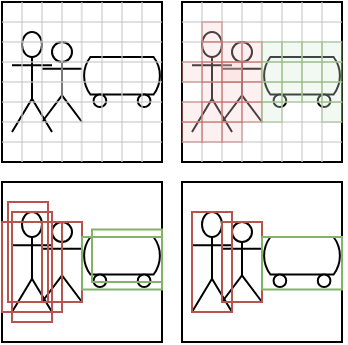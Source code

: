<mxfile version="22.1.16" type="device">
  <diagram name="Strona-1" id="g4nWCdf57Gnb7oqiX9_U">
    <mxGraphModel dx="335" dy="193" grid="1" gridSize="10" guides="1" tooltips="1" connect="1" arrows="1" fold="1" page="1" pageScale="1" pageWidth="827" pageHeight="1169" math="0" shadow="0">
      <root>
        <mxCell id="0" />
        <mxCell id="1" parent="0" />
        <mxCell id="iTxVIf8KStA0Y9HTmnBT-1" value="" style="whiteSpace=wrap;html=1;aspect=fixed;" vertex="1" parent="1">
          <mxGeometry x="80" y="240" width="80" height="80" as="geometry" />
        </mxCell>
        <mxCell id="iTxVIf8KStA0Y9HTmnBT-39" value="" style="shape=umlActor;verticalLabelPosition=bottom;verticalAlign=top;html=1;outlineConnect=0;" vertex="1" parent="1">
          <mxGeometry x="85" y="255" width="20" height="50" as="geometry" />
        </mxCell>
        <mxCell id="iTxVIf8KStA0Y9HTmnBT-42" value="" style="shape=umlActor;verticalLabelPosition=bottom;verticalAlign=top;html=1;outlineConnect=0;" vertex="1" parent="1">
          <mxGeometry x="100" y="260" width="20" height="40" as="geometry" />
        </mxCell>
        <mxCell id="iTxVIf8KStA0Y9HTmnBT-44" value="" style="verticalLabelPosition=bottom;outlineConnect=0;align=center;dashed=0;html=1;verticalAlign=top;shape=mxgraph.pid.misc.tank_car,_tank_wagon;" vertex="1" parent="1">
          <mxGeometry x="120" y="267.5" width="40" height="25" as="geometry" />
        </mxCell>
        <mxCell id="iTxVIf8KStA0Y9HTmnBT-38" value="" style="group;strokeWidth=0.5;opacity=40;" vertex="1" connectable="0" parent="1">
          <mxGeometry x="79.995" y="240" width="80.005" height="80" as="geometry" />
        </mxCell>
        <mxCell id="iTxVIf8KStA0Y9HTmnBT-24" value="" style="endArrow=none;html=1;rounded=0;fillColor=#f5f5f5;strokeColor=#CCCCCC;opacity=60;" edge="1" parent="iTxVIf8KStA0Y9HTmnBT-38">
          <mxGeometry width="50" height="50" relative="1" as="geometry">
            <mxPoint x="80.005" y="10" as="sourcePoint" />
            <mxPoint y="10" as="targetPoint" />
          </mxGeometry>
        </mxCell>
        <mxCell id="iTxVIf8KStA0Y9HTmnBT-25" value="" style="endArrow=none;html=1;rounded=0;fillColor=#f5f5f5;strokeColor=#CCCCCC;opacity=60;" edge="1" parent="iTxVIf8KStA0Y9HTmnBT-38">
          <mxGeometry width="50" height="50" relative="1" as="geometry">
            <mxPoint x="70.005" y="80" as="sourcePoint" />
            <mxPoint x="70.005" as="targetPoint" />
          </mxGeometry>
        </mxCell>
        <mxCell id="iTxVIf8KStA0Y9HTmnBT-26" value="" style="endArrow=none;html=1;rounded=0;fillColor=#f5f5f5;strokeColor=#CCCCCC;strokeWidth=1;opacity=60;" edge="1" parent="iTxVIf8KStA0Y9HTmnBT-38">
          <mxGeometry width="50" height="50" relative="1" as="geometry">
            <mxPoint x="60.005" y="80" as="sourcePoint" />
            <mxPoint x="60.005" as="targetPoint" />
          </mxGeometry>
        </mxCell>
        <mxCell id="iTxVIf8KStA0Y9HTmnBT-27" value="" style="endArrow=none;html=1;rounded=0;fillColor=#f5f5f5;strokeColor=#CCCCCC;opacity=60;" edge="1" parent="iTxVIf8KStA0Y9HTmnBT-38">
          <mxGeometry width="50" height="50" relative="1" as="geometry">
            <mxPoint x="50.005" y="80" as="sourcePoint" />
            <mxPoint x="50.005" as="targetPoint" />
          </mxGeometry>
        </mxCell>
        <mxCell id="iTxVIf8KStA0Y9HTmnBT-28" value="" style="endArrow=none;html=1;rounded=0;fillColor=#f5f5f5;strokeColor=#CCCCCC;opacity=60;" edge="1" parent="iTxVIf8KStA0Y9HTmnBT-38">
          <mxGeometry width="50" height="50" relative="1" as="geometry">
            <mxPoint x="39.885" y="80" as="sourcePoint" />
            <mxPoint x="39.885" as="targetPoint" />
          </mxGeometry>
        </mxCell>
        <mxCell id="iTxVIf8KStA0Y9HTmnBT-29" value="" style="endArrow=none;html=1;rounded=0;fillColor=#f5f5f5;strokeColor=#CCCCCC;opacity=60;" edge="1" parent="iTxVIf8KStA0Y9HTmnBT-38">
          <mxGeometry width="50" height="50" relative="1" as="geometry">
            <mxPoint x="30.005" y="80" as="sourcePoint" />
            <mxPoint x="30.005" as="targetPoint" />
          </mxGeometry>
        </mxCell>
        <mxCell id="iTxVIf8KStA0Y9HTmnBT-30" value="" style="endArrow=none;html=1;rounded=0;fillColor=#f5f5f5;strokeColor=#CCCCCC;opacity=60;" edge="1" parent="iTxVIf8KStA0Y9HTmnBT-38">
          <mxGeometry width="50" height="50" relative="1" as="geometry">
            <mxPoint x="20.005" y="80" as="sourcePoint" />
            <mxPoint x="20.005" as="targetPoint" />
          </mxGeometry>
        </mxCell>
        <mxCell id="iTxVIf8KStA0Y9HTmnBT-31" value="" style="endArrow=none;html=1;rounded=0;fillColor=#f5f5f5;strokeColor=#CCCCCC;opacity=60;" edge="1" parent="iTxVIf8KStA0Y9HTmnBT-38">
          <mxGeometry width="50" height="50" relative="1" as="geometry">
            <mxPoint x="10.005" y="80" as="sourcePoint" />
            <mxPoint x="10.005" as="targetPoint" />
          </mxGeometry>
        </mxCell>
        <mxCell id="iTxVIf8KStA0Y9HTmnBT-32" value="" style="endArrow=none;html=1;rounded=0;fillColor=#f5f5f5;strokeColor=#CCCCCC;opacity=60;" edge="1" parent="iTxVIf8KStA0Y9HTmnBT-38">
          <mxGeometry width="50" height="50" relative="1" as="geometry">
            <mxPoint x="80.005" y="20" as="sourcePoint" />
            <mxPoint y="20" as="targetPoint" />
          </mxGeometry>
        </mxCell>
        <mxCell id="iTxVIf8KStA0Y9HTmnBT-33" value="" style="endArrow=none;html=1;rounded=0;fillColor=#f5f5f5;strokeColor=#CCCCCC;opacity=60;" edge="1" parent="iTxVIf8KStA0Y9HTmnBT-38">
          <mxGeometry width="50" height="50" relative="1" as="geometry">
            <mxPoint x="80.005" y="30" as="sourcePoint" />
            <mxPoint y="30" as="targetPoint" />
          </mxGeometry>
        </mxCell>
        <mxCell id="iTxVIf8KStA0Y9HTmnBT-34" value="" style="endArrow=none;html=1;rounded=0;fillColor=#f5f5f5;strokeColor=#CCCCCC;opacity=60;" edge="1" parent="iTxVIf8KStA0Y9HTmnBT-38">
          <mxGeometry width="50" height="50" relative="1" as="geometry">
            <mxPoint x="80.005" y="40" as="sourcePoint" />
            <mxPoint y="40" as="targetPoint" />
          </mxGeometry>
        </mxCell>
        <mxCell id="iTxVIf8KStA0Y9HTmnBT-35" value="" style="endArrow=none;html=1;rounded=0;fillColor=#f5f5f5;strokeColor=#CCCCCC;opacity=60;" edge="1" parent="iTxVIf8KStA0Y9HTmnBT-38">
          <mxGeometry width="50" height="50" relative="1" as="geometry">
            <mxPoint x="80.005" y="50" as="sourcePoint" />
            <mxPoint y="50" as="targetPoint" />
          </mxGeometry>
        </mxCell>
        <mxCell id="iTxVIf8KStA0Y9HTmnBT-36" value="" style="endArrow=none;html=1;rounded=0;fillColor=#f5f5f5;strokeColor=#CCCCCC;opacity=60;" edge="1" parent="iTxVIf8KStA0Y9HTmnBT-38">
          <mxGeometry width="50" height="50" relative="1" as="geometry">
            <mxPoint x="80.005" y="60" as="sourcePoint" />
            <mxPoint y="60" as="targetPoint" />
          </mxGeometry>
        </mxCell>
        <mxCell id="iTxVIf8KStA0Y9HTmnBT-37" value="" style="endArrow=none;html=1;rounded=0;fillColor=#f5f5f5;strokeColor=#CCCCCC;opacity=60;" edge="1" parent="iTxVIf8KStA0Y9HTmnBT-38">
          <mxGeometry width="50" height="50" relative="1" as="geometry">
            <mxPoint x="80.005" y="70" as="sourcePoint" />
            <mxPoint y="70" as="targetPoint" />
          </mxGeometry>
        </mxCell>
        <mxCell id="iTxVIf8KStA0Y9HTmnBT-45" value="" style="whiteSpace=wrap;html=1;aspect=fixed;" vertex="1" parent="1">
          <mxGeometry x="170" y="240" width="80" height="80" as="geometry" />
        </mxCell>
        <mxCell id="iTxVIf8KStA0Y9HTmnBT-46" value="" style="shape=umlActor;verticalLabelPosition=bottom;verticalAlign=top;html=1;outlineConnect=0;" vertex="1" parent="1">
          <mxGeometry x="175" y="255" width="20" height="50" as="geometry" />
        </mxCell>
        <mxCell id="iTxVIf8KStA0Y9HTmnBT-47" value="" style="shape=umlActor;verticalLabelPosition=bottom;verticalAlign=top;html=1;outlineConnect=0;" vertex="1" parent="1">
          <mxGeometry x="190" y="260" width="20" height="40" as="geometry" />
        </mxCell>
        <mxCell id="iTxVIf8KStA0Y9HTmnBT-48" value="" style="verticalLabelPosition=bottom;outlineConnect=0;align=center;dashed=0;html=1;verticalAlign=top;shape=mxgraph.pid.misc.tank_car,_tank_wagon;" vertex="1" parent="1">
          <mxGeometry x="210" y="267.5" width="40" height="25" as="geometry" />
        </mxCell>
        <mxCell id="iTxVIf8KStA0Y9HTmnBT-49" value="" style="group;strokeWidth=0.5;opacity=40;" vertex="1" connectable="0" parent="1">
          <mxGeometry x="169.995" y="240" width="80.005" height="80" as="geometry" />
        </mxCell>
        <mxCell id="iTxVIf8KStA0Y9HTmnBT-50" value="" style="endArrow=none;html=1;rounded=0;fillColor=#f5f5f5;strokeColor=#CCCCCC;opacity=60;" edge="1" parent="iTxVIf8KStA0Y9HTmnBT-49">
          <mxGeometry width="50" height="50" relative="1" as="geometry">
            <mxPoint x="80.005" y="10" as="sourcePoint" />
            <mxPoint y="10" as="targetPoint" />
          </mxGeometry>
        </mxCell>
        <mxCell id="iTxVIf8KStA0Y9HTmnBT-51" value="" style="endArrow=none;html=1;rounded=0;fillColor=#f5f5f5;strokeColor=#CCCCCC;opacity=60;" edge="1" parent="iTxVIf8KStA0Y9HTmnBT-49">
          <mxGeometry width="50" height="50" relative="1" as="geometry">
            <mxPoint x="70.005" y="80" as="sourcePoint" />
            <mxPoint x="70.005" as="targetPoint" />
          </mxGeometry>
        </mxCell>
        <mxCell id="iTxVIf8KStA0Y9HTmnBT-52" value="" style="endArrow=none;html=1;rounded=0;fillColor=#f5f5f5;strokeColor=#CCCCCC;strokeWidth=1;opacity=60;" edge="1" parent="iTxVIf8KStA0Y9HTmnBT-49">
          <mxGeometry width="50" height="50" relative="1" as="geometry">
            <mxPoint x="60.005" y="80" as="sourcePoint" />
            <mxPoint x="60.005" as="targetPoint" />
          </mxGeometry>
        </mxCell>
        <mxCell id="iTxVIf8KStA0Y9HTmnBT-53" value="" style="endArrow=none;html=1;rounded=0;fillColor=#f5f5f5;strokeColor=#CCCCCC;opacity=60;" edge="1" parent="iTxVIf8KStA0Y9HTmnBT-49">
          <mxGeometry width="50" height="50" relative="1" as="geometry">
            <mxPoint x="50.005" y="80" as="sourcePoint" />
            <mxPoint x="50.005" as="targetPoint" />
          </mxGeometry>
        </mxCell>
        <mxCell id="iTxVIf8KStA0Y9HTmnBT-54" value="" style="endArrow=none;html=1;rounded=0;fillColor=#f5f5f5;strokeColor=#CCCCCC;opacity=60;" edge="1" parent="iTxVIf8KStA0Y9HTmnBT-49">
          <mxGeometry width="50" height="50" relative="1" as="geometry">
            <mxPoint x="39.885" y="80" as="sourcePoint" />
            <mxPoint x="39.885" as="targetPoint" />
          </mxGeometry>
        </mxCell>
        <mxCell id="iTxVIf8KStA0Y9HTmnBT-55" value="" style="endArrow=none;html=1;rounded=0;fillColor=#f5f5f5;strokeColor=#CCCCCC;opacity=60;" edge="1" parent="iTxVIf8KStA0Y9HTmnBT-49">
          <mxGeometry width="50" height="50" relative="1" as="geometry">
            <mxPoint x="30.005" y="80" as="sourcePoint" />
            <mxPoint x="30.005" as="targetPoint" />
          </mxGeometry>
        </mxCell>
        <mxCell id="iTxVIf8KStA0Y9HTmnBT-56" value="" style="endArrow=none;html=1;rounded=0;fillColor=#f5f5f5;strokeColor=#CCCCCC;opacity=60;" edge="1" parent="iTxVIf8KStA0Y9HTmnBT-49">
          <mxGeometry width="50" height="50" relative="1" as="geometry">
            <mxPoint x="20.005" y="80" as="sourcePoint" />
            <mxPoint x="20.005" as="targetPoint" />
          </mxGeometry>
        </mxCell>
        <mxCell id="iTxVIf8KStA0Y9HTmnBT-57" value="" style="endArrow=none;html=1;rounded=0;fillColor=#f5f5f5;strokeColor=#CCCCCC;opacity=60;" edge="1" parent="iTxVIf8KStA0Y9HTmnBT-49">
          <mxGeometry width="50" height="50" relative="1" as="geometry">
            <mxPoint x="10.005" y="80" as="sourcePoint" />
            <mxPoint x="10.005" as="targetPoint" />
          </mxGeometry>
        </mxCell>
        <mxCell id="iTxVIf8KStA0Y9HTmnBT-58" value="" style="endArrow=none;html=1;rounded=0;fillColor=#f5f5f5;strokeColor=#CCCCCC;opacity=60;" edge="1" parent="iTxVIf8KStA0Y9HTmnBT-49">
          <mxGeometry width="50" height="50" relative="1" as="geometry">
            <mxPoint x="80.005" y="20" as="sourcePoint" />
            <mxPoint y="20" as="targetPoint" />
          </mxGeometry>
        </mxCell>
        <mxCell id="iTxVIf8KStA0Y9HTmnBT-59" value="" style="endArrow=none;html=1;rounded=0;fillColor=#f5f5f5;strokeColor=#CCCCCC;opacity=60;" edge="1" parent="iTxVIf8KStA0Y9HTmnBT-49">
          <mxGeometry width="50" height="50" relative="1" as="geometry">
            <mxPoint x="80.005" y="30" as="sourcePoint" />
            <mxPoint y="30" as="targetPoint" />
          </mxGeometry>
        </mxCell>
        <mxCell id="iTxVIf8KStA0Y9HTmnBT-60" value="" style="endArrow=none;html=1;rounded=0;fillColor=#f5f5f5;strokeColor=#CCCCCC;opacity=60;" edge="1" parent="iTxVIf8KStA0Y9HTmnBT-49">
          <mxGeometry width="50" height="50" relative="1" as="geometry">
            <mxPoint x="80.005" y="40" as="sourcePoint" />
            <mxPoint y="40" as="targetPoint" />
          </mxGeometry>
        </mxCell>
        <mxCell id="iTxVIf8KStA0Y9HTmnBT-61" value="" style="endArrow=none;html=1;rounded=0;fillColor=#f5f5f5;strokeColor=#CCCCCC;opacity=60;" edge="1" parent="iTxVIf8KStA0Y9HTmnBT-49">
          <mxGeometry width="50" height="50" relative="1" as="geometry">
            <mxPoint x="80.005" y="50" as="sourcePoint" />
            <mxPoint y="50" as="targetPoint" />
          </mxGeometry>
        </mxCell>
        <mxCell id="iTxVIf8KStA0Y9HTmnBT-62" value="" style="endArrow=none;html=1;rounded=0;fillColor=#f5f5f5;strokeColor=#CCCCCC;opacity=60;" edge="1" parent="iTxVIf8KStA0Y9HTmnBT-49">
          <mxGeometry width="50" height="50" relative="1" as="geometry">
            <mxPoint x="80.005" y="60" as="sourcePoint" />
            <mxPoint y="60" as="targetPoint" />
          </mxGeometry>
        </mxCell>
        <mxCell id="iTxVIf8KStA0Y9HTmnBT-63" value="" style="endArrow=none;html=1;rounded=0;fillColor=#f5f5f5;strokeColor=#CCCCCC;opacity=60;" edge="1" parent="iTxVIf8KStA0Y9HTmnBT-49">
          <mxGeometry width="50" height="50" relative="1" as="geometry">
            <mxPoint x="80.005" y="70" as="sourcePoint" />
            <mxPoint y="70" as="targetPoint" />
          </mxGeometry>
        </mxCell>
        <mxCell id="iTxVIf8KStA0Y9HTmnBT-66" value="" style="whiteSpace=wrap;html=1;aspect=fixed;fillColor=#f8cecc;strokeColor=#b85450;opacity=30;" vertex="1" parent="iTxVIf8KStA0Y9HTmnBT-49">
          <mxGeometry x="20.005" y="60" width="10" height="10" as="geometry" />
        </mxCell>
        <mxCell id="iTxVIf8KStA0Y9HTmnBT-68" value="" style="whiteSpace=wrap;html=1;aspect=fixed;fillColor=#f8cecc;strokeColor=#b85450;opacity=30;" vertex="1" parent="iTxVIf8KStA0Y9HTmnBT-49">
          <mxGeometry x="20.005" y="50" width="10" height="10" as="geometry" />
        </mxCell>
        <mxCell id="iTxVIf8KStA0Y9HTmnBT-78" value="" style="whiteSpace=wrap;html=1;aspect=fixed;fillColor=#f8cecc;strokeColor=#b85450;opacity=30;" vertex="1" parent="iTxVIf8KStA0Y9HTmnBT-49">
          <mxGeometry x="10.005" y="60" width="10" height="10" as="geometry" />
        </mxCell>
        <mxCell id="iTxVIf8KStA0Y9HTmnBT-64" value="" style="whiteSpace=wrap;html=1;aspect=fixed;fillColor=#f8cecc;strokeColor=#b85450;opacity=30;" vertex="1" parent="1">
          <mxGeometry x="170" y="300" width="10" height="10" as="geometry" />
        </mxCell>
        <mxCell id="iTxVIf8KStA0Y9HTmnBT-65" value="" style="whiteSpace=wrap;html=1;aspect=fixed;fillColor=#f8cecc;strokeColor=#b85450;opacity=30;" vertex="1" parent="1">
          <mxGeometry x="170" y="290" width="10" height="10" as="geometry" />
        </mxCell>
        <mxCell id="iTxVIf8KStA0Y9HTmnBT-67" value="" style="whiteSpace=wrap;html=1;aspect=fixed;fillColor=#f8cecc;strokeColor=#b85450;opacity=30;" vertex="1" parent="1">
          <mxGeometry x="200" y="290" width="10" height="10" as="geometry" />
        </mxCell>
        <mxCell id="iTxVIf8KStA0Y9HTmnBT-69" value="" style="whiteSpace=wrap;html=1;aspect=fixed;fillColor=#f8cecc;strokeColor=#b85450;opacity=30;" vertex="1" parent="1">
          <mxGeometry x="190" y="280" width="10" height="10" as="geometry" />
        </mxCell>
        <mxCell id="iTxVIf8KStA0Y9HTmnBT-71" value="" style="whiteSpace=wrap;html=1;aspect=fixed;fillColor=#f8cecc;strokeColor=#b85450;opacity=30;" vertex="1" parent="1">
          <mxGeometry x="180" y="250" width="10" height="10" as="geometry" />
        </mxCell>
        <mxCell id="iTxVIf8KStA0Y9HTmnBT-72" value="" style="whiteSpace=wrap;html=1;aspect=fixed;fillColor=#f8cecc;strokeColor=#b85450;opacity=30;" vertex="1" parent="1">
          <mxGeometry x="180" y="290" width="10" height="10" as="geometry" />
        </mxCell>
        <mxCell id="iTxVIf8KStA0Y9HTmnBT-73" value="" style="whiteSpace=wrap;html=1;aspect=fixed;fillColor=#f8cecc;strokeColor=#b85450;opacity=30;" vertex="1" parent="1">
          <mxGeometry x="180" y="280" width="10" height="10" as="geometry" />
        </mxCell>
        <mxCell id="iTxVIf8KStA0Y9HTmnBT-74" value="" style="whiteSpace=wrap;html=1;aspect=fixed;fillColor=#f8cecc;strokeColor=#b85450;opacity=30;" vertex="1" parent="1">
          <mxGeometry x="200" y="270" width="10" height="10" as="geometry" />
        </mxCell>
        <mxCell id="iTxVIf8KStA0Y9HTmnBT-75" value="" style="whiteSpace=wrap;html=1;aspect=fixed;fillColor=#f8cecc;strokeColor=#b85450;opacity=30;" vertex="1" parent="1">
          <mxGeometry x="190" y="270" width="10" height="10" as="geometry" />
        </mxCell>
        <mxCell id="iTxVIf8KStA0Y9HTmnBT-77" value="" style="whiteSpace=wrap;html=1;aspect=fixed;fillColor=#f8cecc;strokeColor=#b85450;opacity=30;" vertex="1" parent="1">
          <mxGeometry x="180" y="270" width="10" height="10" as="geometry" />
        </mxCell>
        <mxCell id="iTxVIf8KStA0Y9HTmnBT-79" value="" style="whiteSpace=wrap;html=1;aspect=fixed;fillColor=#f8cecc;strokeColor=#b85450;opacity=30;" vertex="1" parent="1">
          <mxGeometry x="170" y="270" width="10" height="10" as="geometry" />
        </mxCell>
        <mxCell id="iTxVIf8KStA0Y9HTmnBT-80" value="" style="whiteSpace=wrap;html=1;aspect=fixed;fillColor=#f8cecc;strokeColor=#b85450;opacity=30;" vertex="1" parent="1">
          <mxGeometry x="180" y="260" width="10" height="10" as="geometry" />
        </mxCell>
        <mxCell id="iTxVIf8KStA0Y9HTmnBT-81" value="" style="whiteSpace=wrap;html=1;aspect=fixed;fillColor=#f8cecc;strokeColor=#b85450;opacity=30;" vertex="1" parent="1">
          <mxGeometry x="190" y="270" width="10" height="10" as="geometry" />
        </mxCell>
        <mxCell id="iTxVIf8KStA0Y9HTmnBT-82" value="" style="whiteSpace=wrap;html=1;aspect=fixed;fillColor=#f8cecc;strokeColor=#b85450;opacity=30;" vertex="1" parent="1">
          <mxGeometry x="190" y="260" width="10" height="10" as="geometry" />
        </mxCell>
        <mxCell id="iTxVIf8KStA0Y9HTmnBT-83" value="" style="whiteSpace=wrap;html=1;aspect=fixed;fillColor=#f8cecc;strokeColor=#b85450;opacity=30;" vertex="1" parent="1">
          <mxGeometry x="200" y="260" width="10" height="10" as="geometry" />
        </mxCell>
        <mxCell id="iTxVIf8KStA0Y9HTmnBT-84" value="" style="whiteSpace=wrap;html=1;aspect=fixed;fillColor=#f8cecc;strokeColor=#b85450;opacity=30;" vertex="1" parent="1">
          <mxGeometry x="200" y="280" width="10" height="10" as="geometry" />
        </mxCell>
        <mxCell id="iTxVIf8KStA0Y9HTmnBT-85" value="" style="whiteSpace=wrap;html=1;aspect=fixed;fillColor=#d5e8d4;strokeColor=#82b366;opacity=30;" vertex="1" parent="1">
          <mxGeometry x="210" y="260" width="10" height="10" as="geometry" />
        </mxCell>
        <mxCell id="iTxVIf8KStA0Y9HTmnBT-89" value="" style="whiteSpace=wrap;html=1;aspect=fixed;fillColor=#d5e8d4;strokeColor=#82b366;opacity=30;" vertex="1" parent="1">
          <mxGeometry x="220" y="270" width="10" height="10" as="geometry" />
        </mxCell>
        <mxCell id="iTxVIf8KStA0Y9HTmnBT-90" value="" style="whiteSpace=wrap;html=1;aspect=fixed;fillColor=#d5e8d4;strokeColor=#82b366;opacity=30;" vertex="1" parent="1">
          <mxGeometry x="230" y="280" width="10" height="10" as="geometry" />
        </mxCell>
        <mxCell id="iTxVIf8KStA0Y9HTmnBT-91" value="" style="whiteSpace=wrap;html=1;aspect=fixed;fillColor=#d5e8d4;strokeColor=#82b366;opacity=30;" vertex="1" parent="1">
          <mxGeometry x="240" y="290" width="10" height="10" as="geometry" />
        </mxCell>
        <mxCell id="iTxVIf8KStA0Y9HTmnBT-92" value="" style="whiteSpace=wrap;html=1;aspect=fixed;fillColor=#d5e8d4;strokeColor=#82b366;opacity=30;" vertex="1" parent="1">
          <mxGeometry x="220" y="280" width="10" height="10" as="geometry" />
        </mxCell>
        <mxCell id="iTxVIf8KStA0Y9HTmnBT-93" value="" style="whiteSpace=wrap;html=1;aspect=fixed;fillColor=#d5e8d4;strokeColor=#82b366;opacity=30;" vertex="1" parent="1">
          <mxGeometry x="210" y="290" width="10" height="10" as="geometry" />
        </mxCell>
        <mxCell id="iTxVIf8KStA0Y9HTmnBT-94" value="" style="whiteSpace=wrap;html=1;aspect=fixed;fillColor=#d5e8d4;strokeColor=#82b366;opacity=30;" vertex="1" parent="1">
          <mxGeometry x="210" y="280" width="10" height="10" as="geometry" />
        </mxCell>
        <mxCell id="iTxVIf8KStA0Y9HTmnBT-95" value="" style="whiteSpace=wrap;html=1;aspect=fixed;fillColor=#d5e8d4;strokeColor=#82b366;opacity=30;" vertex="1" parent="1">
          <mxGeometry x="230" y="270" width="10" height="10" as="geometry" />
        </mxCell>
        <mxCell id="iTxVIf8KStA0Y9HTmnBT-96" value="" style="whiteSpace=wrap;html=1;aspect=fixed;fillColor=#d5e8d4;strokeColor=#82b366;opacity=30;" vertex="1" parent="1">
          <mxGeometry x="220" y="260" width="10" height="10" as="geometry" />
        </mxCell>
        <mxCell id="iTxVIf8KStA0Y9HTmnBT-97" value="" style="whiteSpace=wrap;html=1;aspect=fixed;fillColor=#d5e8d4;strokeColor=#82b366;opacity=30;" vertex="1" parent="1">
          <mxGeometry x="240" y="280" width="10" height="10" as="geometry" />
        </mxCell>
        <mxCell id="iTxVIf8KStA0Y9HTmnBT-98" value="" style="whiteSpace=wrap;html=1;aspect=fixed;fillColor=#d5e8d4;strokeColor=#82b366;opacity=30;" vertex="1" parent="1">
          <mxGeometry x="240" y="270" width="10" height="10" as="geometry" />
        </mxCell>
        <mxCell id="iTxVIf8KStA0Y9HTmnBT-99" value="" style="whiteSpace=wrap;html=1;aspect=fixed;fillColor=#d5e8d4;strokeColor=#82b366;opacity=30;" vertex="1" parent="1">
          <mxGeometry x="240" y="260" width="10" height="10" as="geometry" />
        </mxCell>
        <mxCell id="iTxVIf8KStA0Y9HTmnBT-100" value="" style="whiteSpace=wrap;html=1;aspect=fixed;fillColor=#d5e8d4;strokeColor=#82b366;opacity=30;" vertex="1" parent="1">
          <mxGeometry x="230" y="260" width="10" height="10" as="geometry" />
        </mxCell>
        <mxCell id="iTxVIf8KStA0Y9HTmnBT-103" value="" style="whiteSpace=wrap;html=1;aspect=fixed;" vertex="1" parent="1">
          <mxGeometry x="80" y="330" width="80" height="80" as="geometry" />
        </mxCell>
        <mxCell id="iTxVIf8KStA0Y9HTmnBT-104" value="" style="shape=umlActor;verticalLabelPosition=bottom;verticalAlign=top;html=1;outlineConnect=0;" vertex="1" parent="1">
          <mxGeometry x="85" y="345" width="20" height="50" as="geometry" />
        </mxCell>
        <mxCell id="iTxVIf8KStA0Y9HTmnBT-105" value="" style="shape=umlActor;verticalLabelPosition=bottom;verticalAlign=top;html=1;outlineConnect=0;" vertex="1" parent="1">
          <mxGeometry x="100" y="350" width="20" height="40" as="geometry" />
        </mxCell>
        <mxCell id="iTxVIf8KStA0Y9HTmnBT-106" value="" style="verticalLabelPosition=bottom;outlineConnect=0;align=center;dashed=0;html=1;verticalAlign=top;shape=mxgraph.pid.misc.tank_car,_tank_wagon;" vertex="1" parent="1">
          <mxGeometry x="120" y="357.5" width="40" height="25" as="geometry" />
        </mxCell>
        <mxCell id="iTxVIf8KStA0Y9HTmnBT-123" value="" style="rounded=0;whiteSpace=wrap;html=1;fillColor=none;strokeColor=#b85450;" vertex="1" parent="1">
          <mxGeometry x="100" y="350" width="20" height="40" as="geometry" />
        </mxCell>
        <mxCell id="iTxVIf8KStA0Y9HTmnBT-124" value="" style="rounded=0;whiteSpace=wrap;html=1;fillColor=none;strokeColor=#b85450;" vertex="1" parent="1">
          <mxGeometry x="83" y="340" width="20" height="50" as="geometry" />
        </mxCell>
        <mxCell id="iTxVIf8KStA0Y9HTmnBT-125" value="" style="rounded=0;whiteSpace=wrap;html=1;fillColor=none;strokeColor=#b85450;" vertex="1" parent="1">
          <mxGeometry x="80" y="350" width="30" height="45" as="geometry" />
        </mxCell>
        <mxCell id="iTxVIf8KStA0Y9HTmnBT-126" value="" style="whiteSpace=wrap;html=1;aspect=fixed;fillColor=#d5e8d4;strokeColor=#82b366;opacity=30;" vertex="1" parent="1">
          <mxGeometry x="210" y="270" width="10" height="10" as="geometry" />
        </mxCell>
        <mxCell id="iTxVIf8KStA0Y9HTmnBT-127" value="" style="rounded=0;whiteSpace=wrap;html=1;fillColor=none;strokeColor=#82b366;" vertex="1" parent="1">
          <mxGeometry x="125" y="353.75" width="35" height="26.25" as="geometry" />
        </mxCell>
        <mxCell id="iTxVIf8KStA0Y9HTmnBT-128" value="" style="rounded=0;whiteSpace=wrap;html=1;fillColor=none;strokeColor=#82b366;" vertex="1" parent="1">
          <mxGeometry x="120" y="357.5" width="40" height="26.25" as="geometry" />
        </mxCell>
        <mxCell id="iTxVIf8KStA0Y9HTmnBT-129" value="" style="rounded=0;whiteSpace=wrap;html=1;fillColor=none;strokeColor=#b85450;" vertex="1" parent="1">
          <mxGeometry x="85" y="345" width="20" height="55" as="geometry" />
        </mxCell>
        <mxCell id="iTxVIf8KStA0Y9HTmnBT-130" value="" style="whiteSpace=wrap;html=1;aspect=fixed;" vertex="1" parent="1">
          <mxGeometry x="170" y="330" width="80" height="80" as="geometry" />
        </mxCell>
        <mxCell id="iTxVIf8KStA0Y9HTmnBT-131" value="" style="shape=umlActor;verticalLabelPosition=bottom;verticalAlign=top;html=1;outlineConnect=0;" vertex="1" parent="1">
          <mxGeometry x="175" y="345" width="20" height="50" as="geometry" />
        </mxCell>
        <mxCell id="iTxVIf8KStA0Y9HTmnBT-132" value="" style="shape=umlActor;verticalLabelPosition=bottom;verticalAlign=top;html=1;outlineConnect=0;" vertex="1" parent="1">
          <mxGeometry x="190" y="350" width="20" height="40" as="geometry" />
        </mxCell>
        <mxCell id="iTxVIf8KStA0Y9HTmnBT-133" value="" style="verticalLabelPosition=bottom;outlineConnect=0;align=center;dashed=0;html=1;verticalAlign=top;shape=mxgraph.pid.misc.tank_car,_tank_wagon;" vertex="1" parent="1">
          <mxGeometry x="210" y="357.5" width="40" height="25" as="geometry" />
        </mxCell>
        <mxCell id="iTxVIf8KStA0Y9HTmnBT-134" value="" style="rounded=0;whiteSpace=wrap;html=1;fillColor=none;strokeColor=#b85450;" vertex="1" parent="1">
          <mxGeometry x="190" y="350" width="20" height="40" as="geometry" />
        </mxCell>
        <mxCell id="iTxVIf8KStA0Y9HTmnBT-138" value="" style="rounded=0;whiteSpace=wrap;html=1;fillColor=none;strokeColor=#82b366;" vertex="1" parent="1">
          <mxGeometry x="210" y="357.5" width="40" height="26.25" as="geometry" />
        </mxCell>
        <mxCell id="iTxVIf8KStA0Y9HTmnBT-139" value="" style="rounded=0;whiteSpace=wrap;html=1;fillColor=none;strokeColor=#b85450;" vertex="1" parent="1">
          <mxGeometry x="175" y="345" width="20" height="50" as="geometry" />
        </mxCell>
      </root>
    </mxGraphModel>
  </diagram>
</mxfile>
